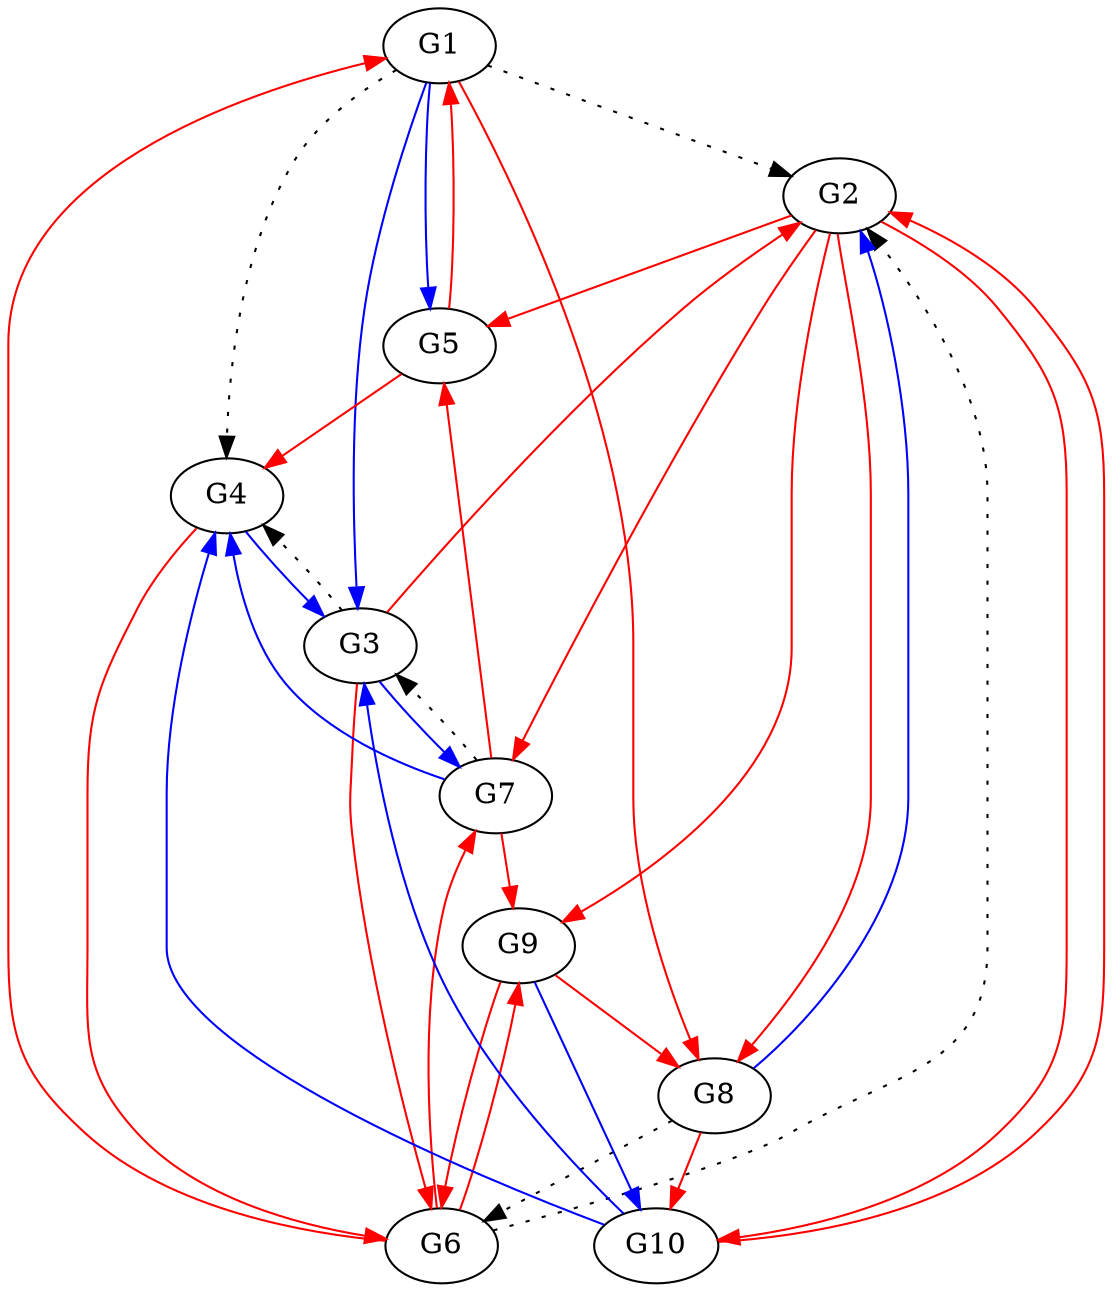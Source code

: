 // Grafos-DREAM4
digraph {
	G1 [label=G1]
	G2 [label=G2]
	G3 [label=G3]
	G4 [label=G4]
	G5 [label=G5]
	G6 [label=G6]
	G7 [label=G7]
	G8 [label=G8]
	G9 [label=G9]
	G10 [label=G10]
	G1 -> G2 [style=dotted]
	G1 -> G3 [color=blue]
	G1 -> G4 [style=dotted]
	G1 -> G5 [color=blue]
	G3 -> G4 [style=dotted]
	G3 -> G7 [color=blue]
	G4 -> G3 [color=blue]
	G6 -> G2 [style=dotted]
	G7 -> G3 [style=dotted]
	G7 -> G4 [color=blue]
	G8 -> G2 [color=blue]
	G8 -> G6 [style=dotted]
	G9 -> G10 [color=blue]
	G10 -> G3 [color=blue]
	G10 -> G4 [color=blue]
	G1 -> G8 [color=red]
	G2 -> G5 [color=red]
	G2 -> G7 [color=red]
	G2 -> G8 [color=red]
	G2 -> G9 [color=red]
	G2 -> G10 [color=red]
	G3 -> G2 [color=red]
	G3 -> G6 [color=red]
	G4 -> G6 [color=red]
	G5 -> G1 [color=red]
	G5 -> G4 [color=red]
	G6 -> G1 [color=red]
	G6 -> G7 [color=red]
	G6 -> G9 [color=red]
	G7 -> G5 [color=red]
	G7 -> G9 [color=red]
	G8 -> G10 [color=red]
	G9 -> G6 [color=red]
	G9 -> G8 [color=red]
	G10 -> G2 [color=red]
}
